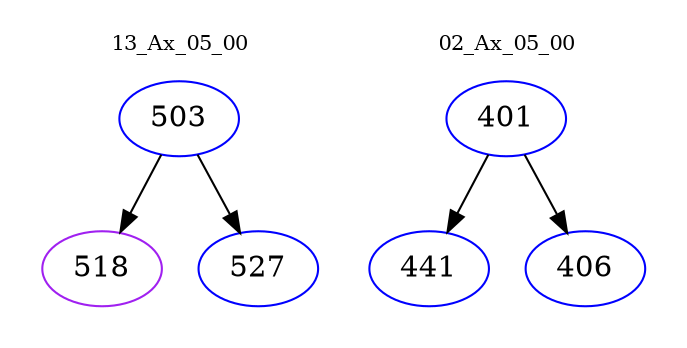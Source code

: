 digraph{
subgraph cluster_0 {
color = white
label = "13_Ax_05_00";
fontsize=10;
T0_503 [label="503", color="blue"]
T0_503 -> T0_518 [color="black"]
T0_518 [label="518", color="purple"]
T0_503 -> T0_527 [color="black"]
T0_527 [label="527", color="blue"]
}
subgraph cluster_1 {
color = white
label = "02_Ax_05_00";
fontsize=10;
T1_401 [label="401", color="blue"]
T1_401 -> T1_441 [color="black"]
T1_441 [label="441", color="blue"]
T1_401 -> T1_406 [color="black"]
T1_406 [label="406", color="blue"]
}
}
